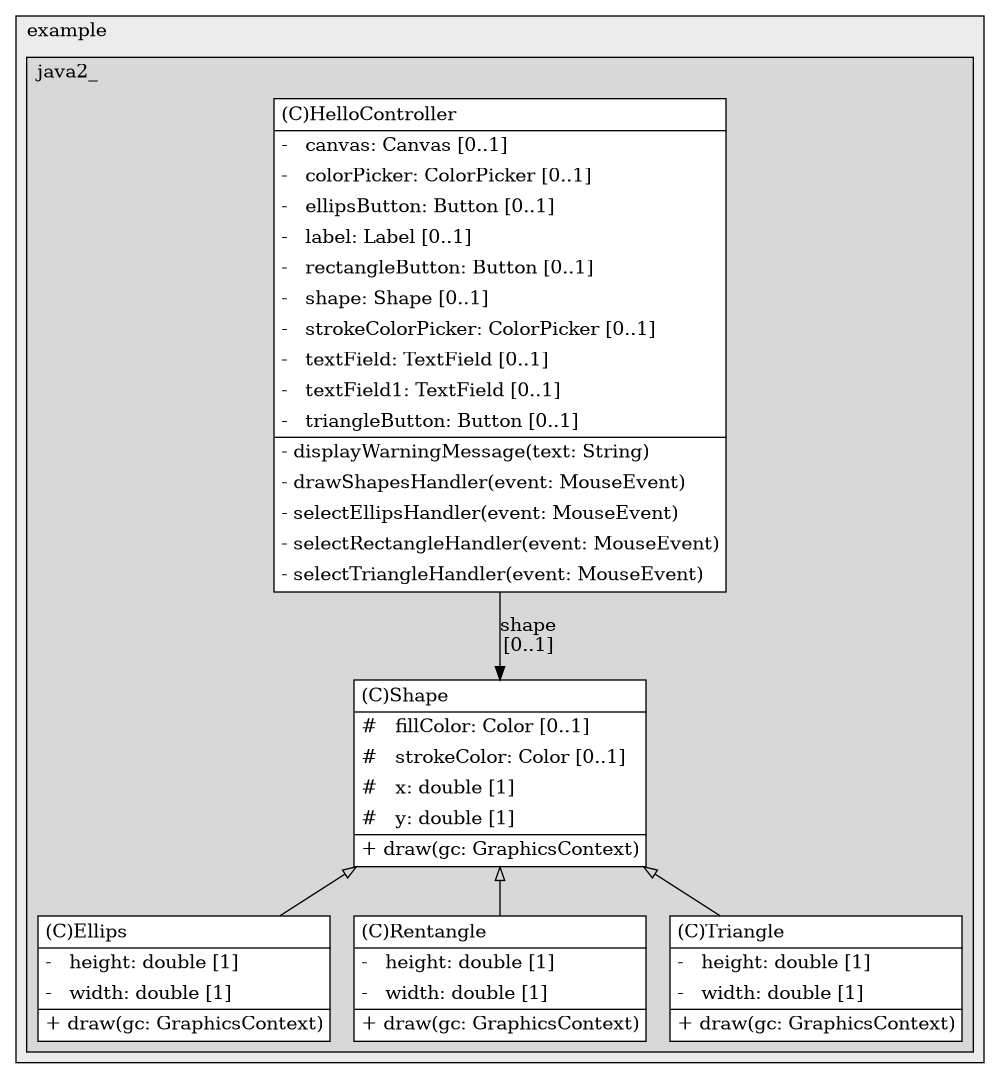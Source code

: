 @startuml

/' diagram meta data start
config=StructureConfiguration;
{
  "projectClassification": {
    "searchMode": "OpenProject", // OpenProject, AllProjects
    "includedProjects": "",
    "pathEndKeywords": "*.impl",
    "isClientPath": "",
    "isClientName": "",
    "isTestPath": "",
    "isTestName": "",
    "isMappingPath": "",
    "isMappingName": "",
    "isDataAccessPath": "",
    "isDataAccessName": "",
    "isDataStructurePath": "",
    "isDataStructureName": "",
    "isInterfaceStructuresPath": "",
    "isInterfaceStructuresName": "",
    "isEntryPointPath": "",
    "isEntryPointName": "",
    "treatFinalFieldsAsMandatory": false
  },
  "graphRestriction": {
    "classPackageExcludeFilter": "",
    "classPackageIncludeFilter": "",
    "classNameExcludeFilter": "",
    "classNameIncludeFilter": "",
    "methodNameExcludeFilter": "",
    "methodNameIncludeFilter": "",
    "removeByInheritance": "", // inheritance/annotation based filtering is done in a second step
    "removeByAnnotation": "",
    "removeByClassPackage": "", // cleanup the graph after inheritance/annotation based filtering is done
    "removeByClassName": "",
    "cutMappings": false,
    "cutEnum": true,
    "cutTests": true,
    "cutClient": true,
    "cutDataAccess": false,
    "cutInterfaceStructures": false,
    "cutDataStructures": false,
    "cutGetterAndSetter": true,
    "cutConstructors": true
  },
  "graphTraversal": {
    "forwardDepth": 6,
    "backwardDepth": 6,
    "classPackageExcludeFilter": "",
    "classPackageIncludeFilter": "",
    "classNameExcludeFilter": "",
    "classNameIncludeFilter": "",
    "methodNameExcludeFilter": "",
    "methodNameIncludeFilter": "",
    "hideMappings": false,
    "hideDataStructures": false,
    "hidePrivateMethods": true,
    "hideInterfaceCalls": true, // indirection: implementation -> interface (is hidden) -> implementation
    "onlyShowApplicationEntryPoints": false, // root node is included
    "useMethodCallsForStructureDiagram": "ForwardOnly" // ForwardOnly, BothDirections, No
  },
  "details": {
    "aggregation": "GroupByClass", // ByClass, GroupByClass, None
    "showClassGenericTypes": true,
    "showMethods": true,
    "showMethodParameterNames": true,
    "showMethodParameterTypes": true,
    "showMethodReturnType": true,
    "showPackageLevels": 2,
    "showDetailedClassStructure": true
  },
  "rootClass": "com.example.java2_.Ellips",
  "extensionCallbackMethod": "" // qualified.class.name#methodName - signature: public static String method(String)
}
diagram meta data end '/



digraph g {
    rankdir="TB"
    splines=polyline
    

'nodes 
subgraph cluster_1322970774 { 
   	label=example
	labeljust=l
	fillcolor="#ececec"
	style=filled
   
   subgraph cluster_566183661 { 
   	label=java2_
	labeljust=l
	fillcolor="#d8d8d8"
	style=filled
   
   Ellips215678240[
	label=<<TABLE BORDER="1" CELLBORDER="0" CELLPADDING="4" CELLSPACING="0">
<TR><TD ALIGN="LEFT" >(C)Ellips</TD></TR>
<HR/>
<TR><TD ALIGN="LEFT" >-   height: double [1]</TD></TR>
<TR><TD ALIGN="LEFT" >-   width: double [1]</TD></TR>
<HR/>
<TR><TD ALIGN="LEFT" >+ draw(gc: GraphicsContext)</TD></TR>
</TABLE>>
	style=filled
	margin=0
	shape=plaintext
	fillcolor="#FFFFFF"
];

HelloController215678240[
	label=<<TABLE BORDER="1" CELLBORDER="0" CELLPADDING="4" CELLSPACING="0">
<TR><TD ALIGN="LEFT" >(C)HelloController</TD></TR>
<HR/>
<TR><TD ALIGN="LEFT" >-   canvas: Canvas [0..1]</TD></TR>
<TR><TD ALIGN="LEFT" >-   colorPicker: ColorPicker [0..1]</TD></TR>
<TR><TD ALIGN="LEFT" >-   ellipsButton: Button [0..1]</TD></TR>
<TR><TD ALIGN="LEFT" >-   label: Label [0..1]</TD></TR>
<TR><TD ALIGN="LEFT" >-   rectangleButton: Button [0..1]</TD></TR>
<TR><TD ALIGN="LEFT" >-   shape: Shape [0..1]</TD></TR>
<TR><TD ALIGN="LEFT" >-   strokeColorPicker: ColorPicker [0..1]</TD></TR>
<TR><TD ALIGN="LEFT" >-   textField: TextField [0..1]</TD></TR>
<TR><TD ALIGN="LEFT" >-   textField1: TextField [0..1]</TD></TR>
<TR><TD ALIGN="LEFT" >-   triangleButton: Button [0..1]</TD></TR>
<HR/>
<TR><TD ALIGN="LEFT" >- displayWarningMessage(text: String)</TD></TR>
<TR><TD ALIGN="LEFT" >- drawShapesHandler(event: MouseEvent)</TD></TR>
<TR><TD ALIGN="LEFT" >- selectEllipsHandler(event: MouseEvent)</TD></TR>
<TR><TD ALIGN="LEFT" >- selectRectangleHandler(event: MouseEvent)</TD></TR>
<TR><TD ALIGN="LEFT" >- selectTriangleHandler(event: MouseEvent)</TD></TR>
</TABLE>>
	style=filled
	margin=0
	shape=plaintext
	fillcolor="#FFFFFF"
];

Rentangle215678240[
	label=<<TABLE BORDER="1" CELLBORDER="0" CELLPADDING="4" CELLSPACING="0">
<TR><TD ALIGN="LEFT" >(C)Rentangle</TD></TR>
<HR/>
<TR><TD ALIGN="LEFT" >-   height: double [1]</TD></TR>
<TR><TD ALIGN="LEFT" >-   width: double [1]</TD></TR>
<HR/>
<TR><TD ALIGN="LEFT" >+ draw(gc: GraphicsContext)</TD></TR>
</TABLE>>
	style=filled
	margin=0
	shape=plaintext
	fillcolor="#FFFFFF"
];

Shape215678240[
	label=<<TABLE BORDER="1" CELLBORDER="0" CELLPADDING="4" CELLSPACING="0">
<TR><TD ALIGN="LEFT" >(C)Shape</TD></TR>
<HR/>
<TR><TD ALIGN="LEFT" >#   fillColor: Color [0..1]</TD></TR>
<TR><TD ALIGN="LEFT" >#   strokeColor: Color [0..1]</TD></TR>
<TR><TD ALIGN="LEFT" >#   x: double [1]</TD></TR>
<TR><TD ALIGN="LEFT" >#   y: double [1]</TD></TR>
<HR/>
<TR><TD ALIGN="LEFT" >+ draw(gc: GraphicsContext)</TD></TR>
</TABLE>>
	style=filled
	margin=0
	shape=plaintext
	fillcolor="#FFFFFF"
];

Triangle215678240[
	label=<<TABLE BORDER="1" CELLBORDER="0" CELLPADDING="4" CELLSPACING="0">
<TR><TD ALIGN="LEFT" >(C)Triangle</TD></TR>
<HR/>
<TR><TD ALIGN="LEFT" >-   height: double [1]</TD></TR>
<TR><TD ALIGN="LEFT" >-   width: double [1]</TD></TR>
<HR/>
<TR><TD ALIGN="LEFT" >+ draw(gc: GraphicsContext)</TD></TR>
</TABLE>>
	style=filled
	margin=0
	shape=plaintext
	fillcolor="#FFFFFF"
];
} 
} 

'edges    
HelloController215678240 -> Shape215678240[label="shape
[0..1]"];
Shape215678240 -> Ellips215678240[arrowhead=none, arrowtail=empty, dir=both];
Shape215678240 -> Rentangle215678240[arrowhead=none, arrowtail=empty, dir=both];
Shape215678240 -> Triangle215678240[arrowhead=none, arrowtail=empty, dir=both];
    
}
@enduml